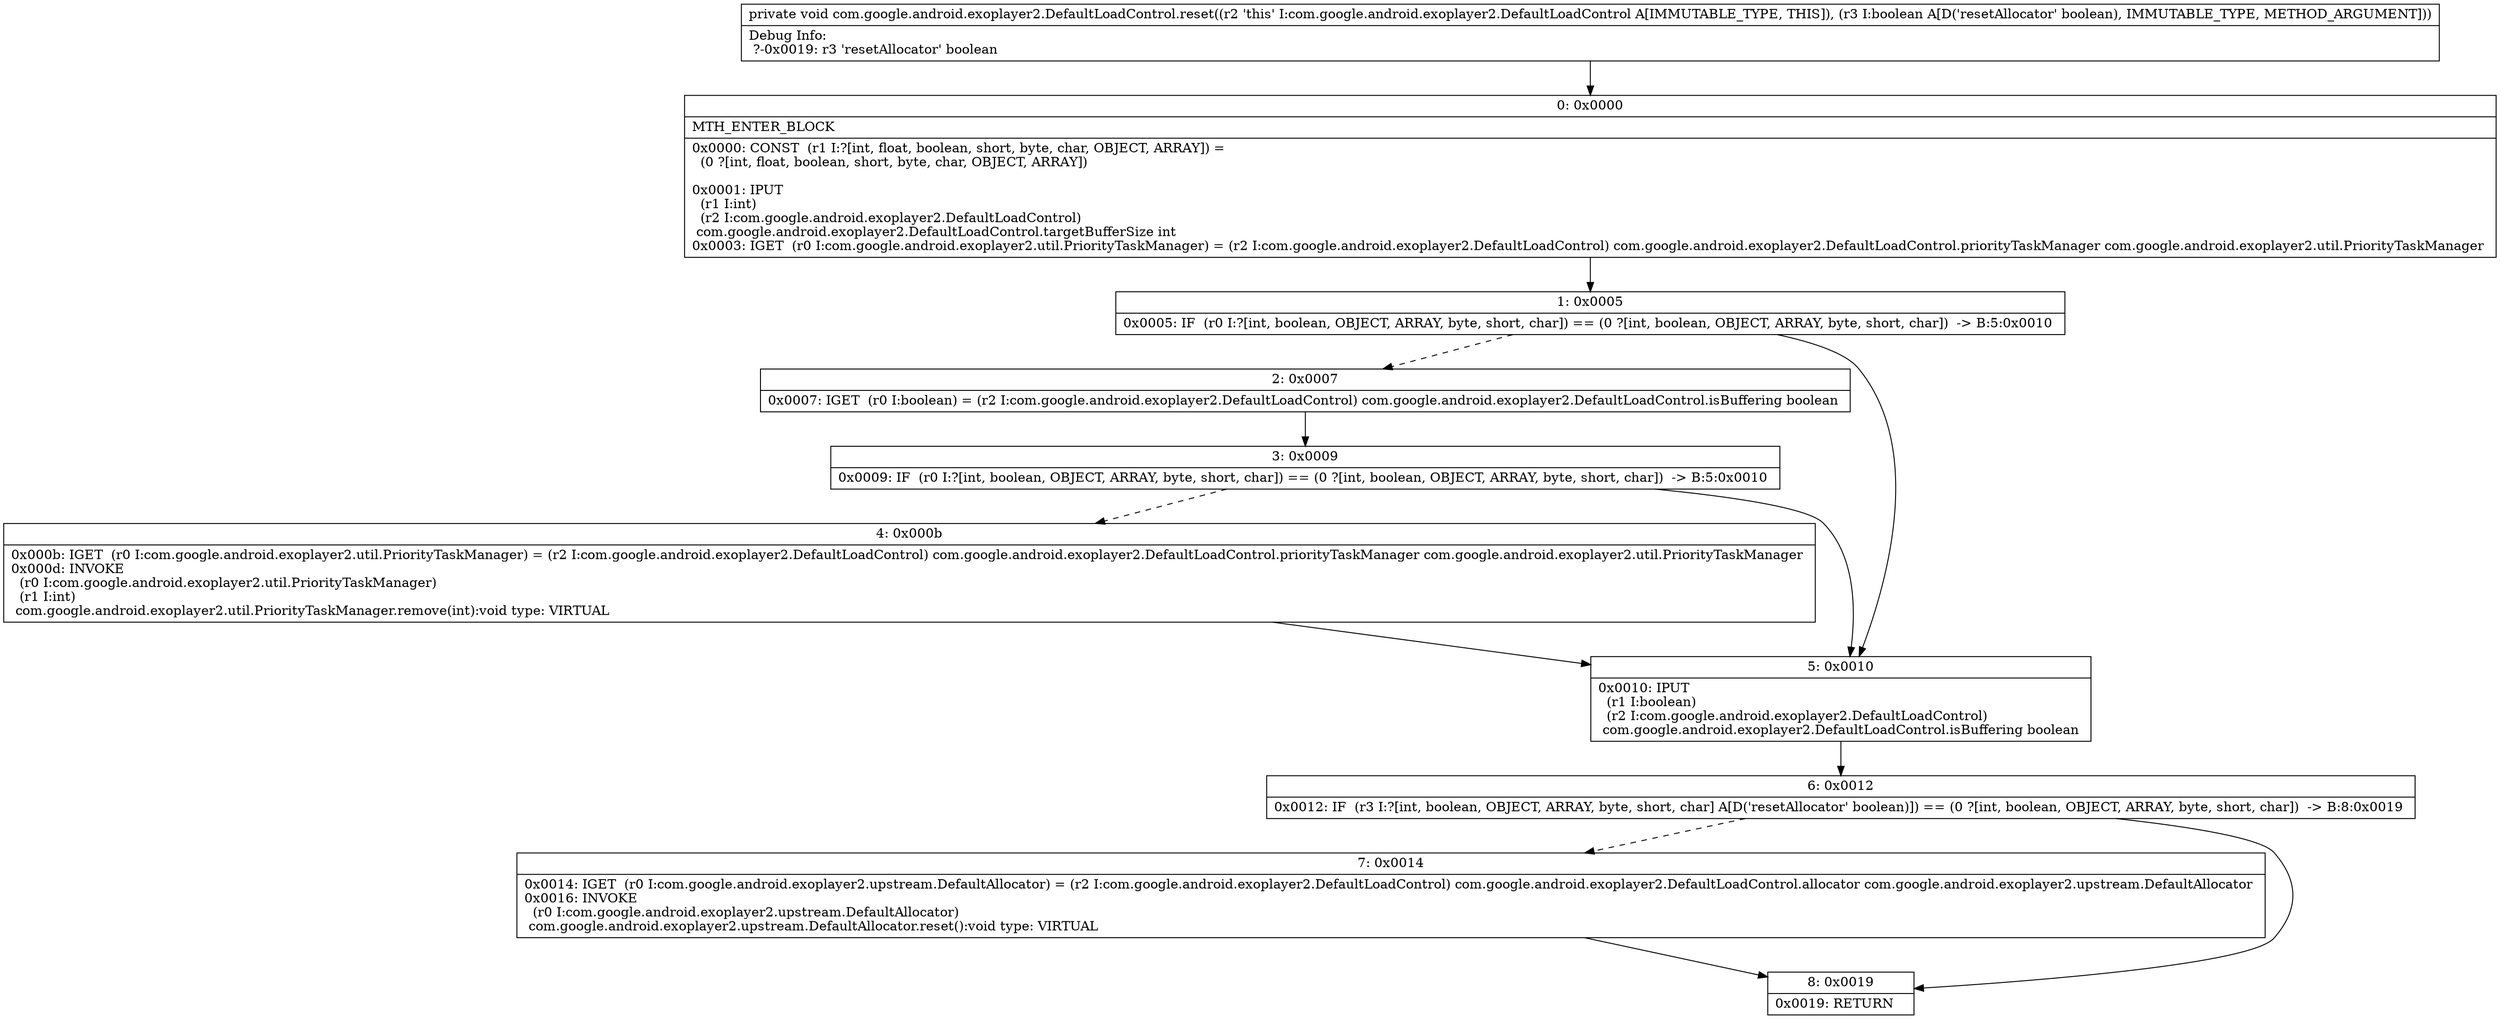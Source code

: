 digraph "CFG forcom.google.android.exoplayer2.DefaultLoadControl.reset(Z)V" {
Node_0 [shape=record,label="{0\:\ 0x0000|MTH_ENTER_BLOCK\l|0x0000: CONST  (r1 I:?[int, float, boolean, short, byte, char, OBJECT, ARRAY]) = \l  (0 ?[int, float, boolean, short, byte, char, OBJECT, ARRAY])\l \l0x0001: IPUT  \l  (r1 I:int)\l  (r2 I:com.google.android.exoplayer2.DefaultLoadControl)\l com.google.android.exoplayer2.DefaultLoadControl.targetBufferSize int \l0x0003: IGET  (r0 I:com.google.android.exoplayer2.util.PriorityTaskManager) = (r2 I:com.google.android.exoplayer2.DefaultLoadControl) com.google.android.exoplayer2.DefaultLoadControl.priorityTaskManager com.google.android.exoplayer2.util.PriorityTaskManager \l}"];
Node_1 [shape=record,label="{1\:\ 0x0005|0x0005: IF  (r0 I:?[int, boolean, OBJECT, ARRAY, byte, short, char]) == (0 ?[int, boolean, OBJECT, ARRAY, byte, short, char])  \-\> B:5:0x0010 \l}"];
Node_2 [shape=record,label="{2\:\ 0x0007|0x0007: IGET  (r0 I:boolean) = (r2 I:com.google.android.exoplayer2.DefaultLoadControl) com.google.android.exoplayer2.DefaultLoadControl.isBuffering boolean \l}"];
Node_3 [shape=record,label="{3\:\ 0x0009|0x0009: IF  (r0 I:?[int, boolean, OBJECT, ARRAY, byte, short, char]) == (0 ?[int, boolean, OBJECT, ARRAY, byte, short, char])  \-\> B:5:0x0010 \l}"];
Node_4 [shape=record,label="{4\:\ 0x000b|0x000b: IGET  (r0 I:com.google.android.exoplayer2.util.PriorityTaskManager) = (r2 I:com.google.android.exoplayer2.DefaultLoadControl) com.google.android.exoplayer2.DefaultLoadControl.priorityTaskManager com.google.android.exoplayer2.util.PriorityTaskManager \l0x000d: INVOKE  \l  (r0 I:com.google.android.exoplayer2.util.PriorityTaskManager)\l  (r1 I:int)\l com.google.android.exoplayer2.util.PriorityTaskManager.remove(int):void type: VIRTUAL \l}"];
Node_5 [shape=record,label="{5\:\ 0x0010|0x0010: IPUT  \l  (r1 I:boolean)\l  (r2 I:com.google.android.exoplayer2.DefaultLoadControl)\l com.google.android.exoplayer2.DefaultLoadControl.isBuffering boolean \l}"];
Node_6 [shape=record,label="{6\:\ 0x0012|0x0012: IF  (r3 I:?[int, boolean, OBJECT, ARRAY, byte, short, char] A[D('resetAllocator' boolean)]) == (0 ?[int, boolean, OBJECT, ARRAY, byte, short, char])  \-\> B:8:0x0019 \l}"];
Node_7 [shape=record,label="{7\:\ 0x0014|0x0014: IGET  (r0 I:com.google.android.exoplayer2.upstream.DefaultAllocator) = (r2 I:com.google.android.exoplayer2.DefaultLoadControl) com.google.android.exoplayer2.DefaultLoadControl.allocator com.google.android.exoplayer2.upstream.DefaultAllocator \l0x0016: INVOKE  \l  (r0 I:com.google.android.exoplayer2.upstream.DefaultAllocator)\l com.google.android.exoplayer2.upstream.DefaultAllocator.reset():void type: VIRTUAL \l}"];
Node_8 [shape=record,label="{8\:\ 0x0019|0x0019: RETURN   \l}"];
MethodNode[shape=record,label="{private void com.google.android.exoplayer2.DefaultLoadControl.reset((r2 'this' I:com.google.android.exoplayer2.DefaultLoadControl A[IMMUTABLE_TYPE, THIS]), (r3 I:boolean A[D('resetAllocator' boolean), IMMUTABLE_TYPE, METHOD_ARGUMENT]))  | Debug Info:\l  ?\-0x0019: r3 'resetAllocator' boolean\l}"];
MethodNode -> Node_0;
Node_0 -> Node_1;
Node_1 -> Node_2[style=dashed];
Node_1 -> Node_5;
Node_2 -> Node_3;
Node_3 -> Node_4[style=dashed];
Node_3 -> Node_5;
Node_4 -> Node_5;
Node_5 -> Node_6;
Node_6 -> Node_7[style=dashed];
Node_6 -> Node_8;
Node_7 -> Node_8;
}


